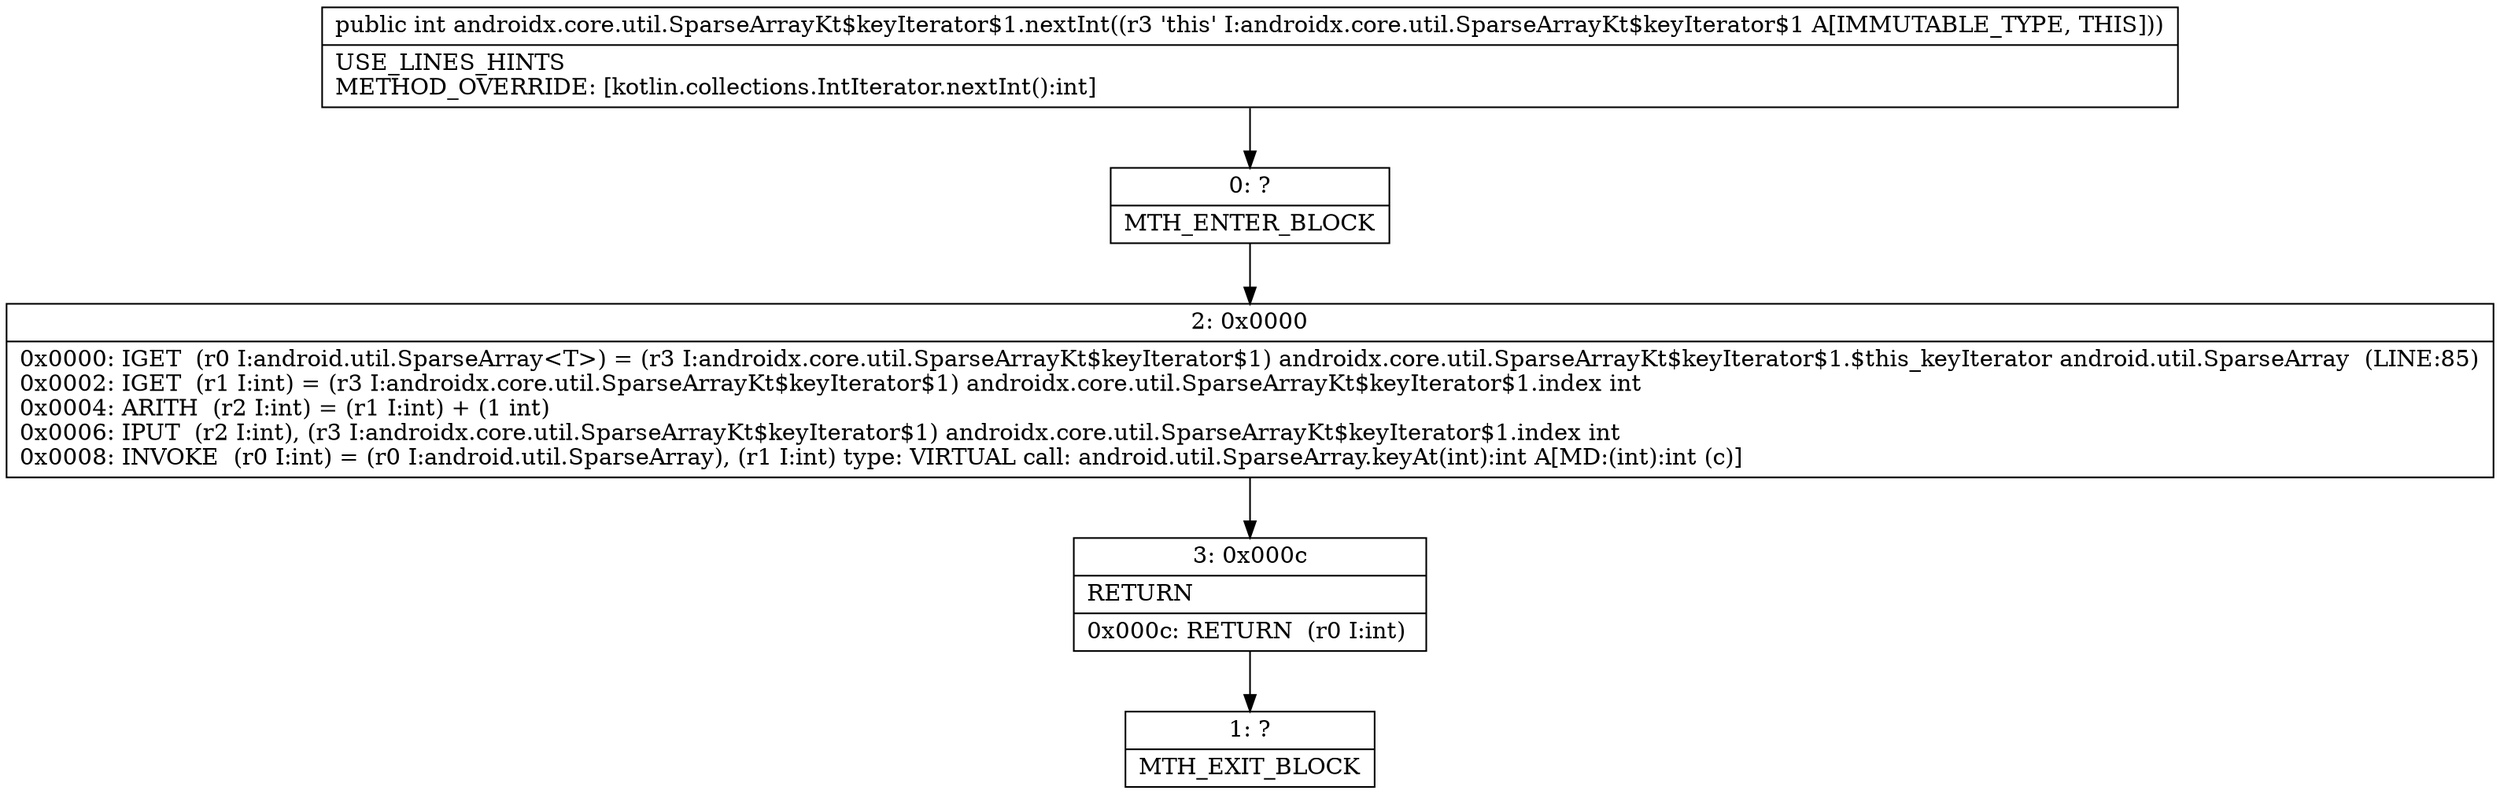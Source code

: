 digraph "CFG forandroidx.core.util.SparseArrayKt$keyIterator$1.nextInt()I" {
Node_0 [shape=record,label="{0\:\ ?|MTH_ENTER_BLOCK\l}"];
Node_2 [shape=record,label="{2\:\ 0x0000|0x0000: IGET  (r0 I:android.util.SparseArray\<T\>) = (r3 I:androidx.core.util.SparseArrayKt$keyIterator$1) androidx.core.util.SparseArrayKt$keyIterator$1.$this_keyIterator android.util.SparseArray  (LINE:85)\l0x0002: IGET  (r1 I:int) = (r3 I:androidx.core.util.SparseArrayKt$keyIterator$1) androidx.core.util.SparseArrayKt$keyIterator$1.index int \l0x0004: ARITH  (r2 I:int) = (r1 I:int) + (1 int) \l0x0006: IPUT  (r2 I:int), (r3 I:androidx.core.util.SparseArrayKt$keyIterator$1) androidx.core.util.SparseArrayKt$keyIterator$1.index int \l0x0008: INVOKE  (r0 I:int) = (r0 I:android.util.SparseArray), (r1 I:int) type: VIRTUAL call: android.util.SparseArray.keyAt(int):int A[MD:(int):int (c)]\l}"];
Node_3 [shape=record,label="{3\:\ 0x000c|RETURN\l|0x000c: RETURN  (r0 I:int) \l}"];
Node_1 [shape=record,label="{1\:\ ?|MTH_EXIT_BLOCK\l}"];
MethodNode[shape=record,label="{public int androidx.core.util.SparseArrayKt$keyIterator$1.nextInt((r3 'this' I:androidx.core.util.SparseArrayKt$keyIterator$1 A[IMMUTABLE_TYPE, THIS]))  | USE_LINES_HINTS\lMETHOD_OVERRIDE: [kotlin.collections.IntIterator.nextInt():int]\l}"];
MethodNode -> Node_0;Node_0 -> Node_2;
Node_2 -> Node_3;
Node_3 -> Node_1;
}

